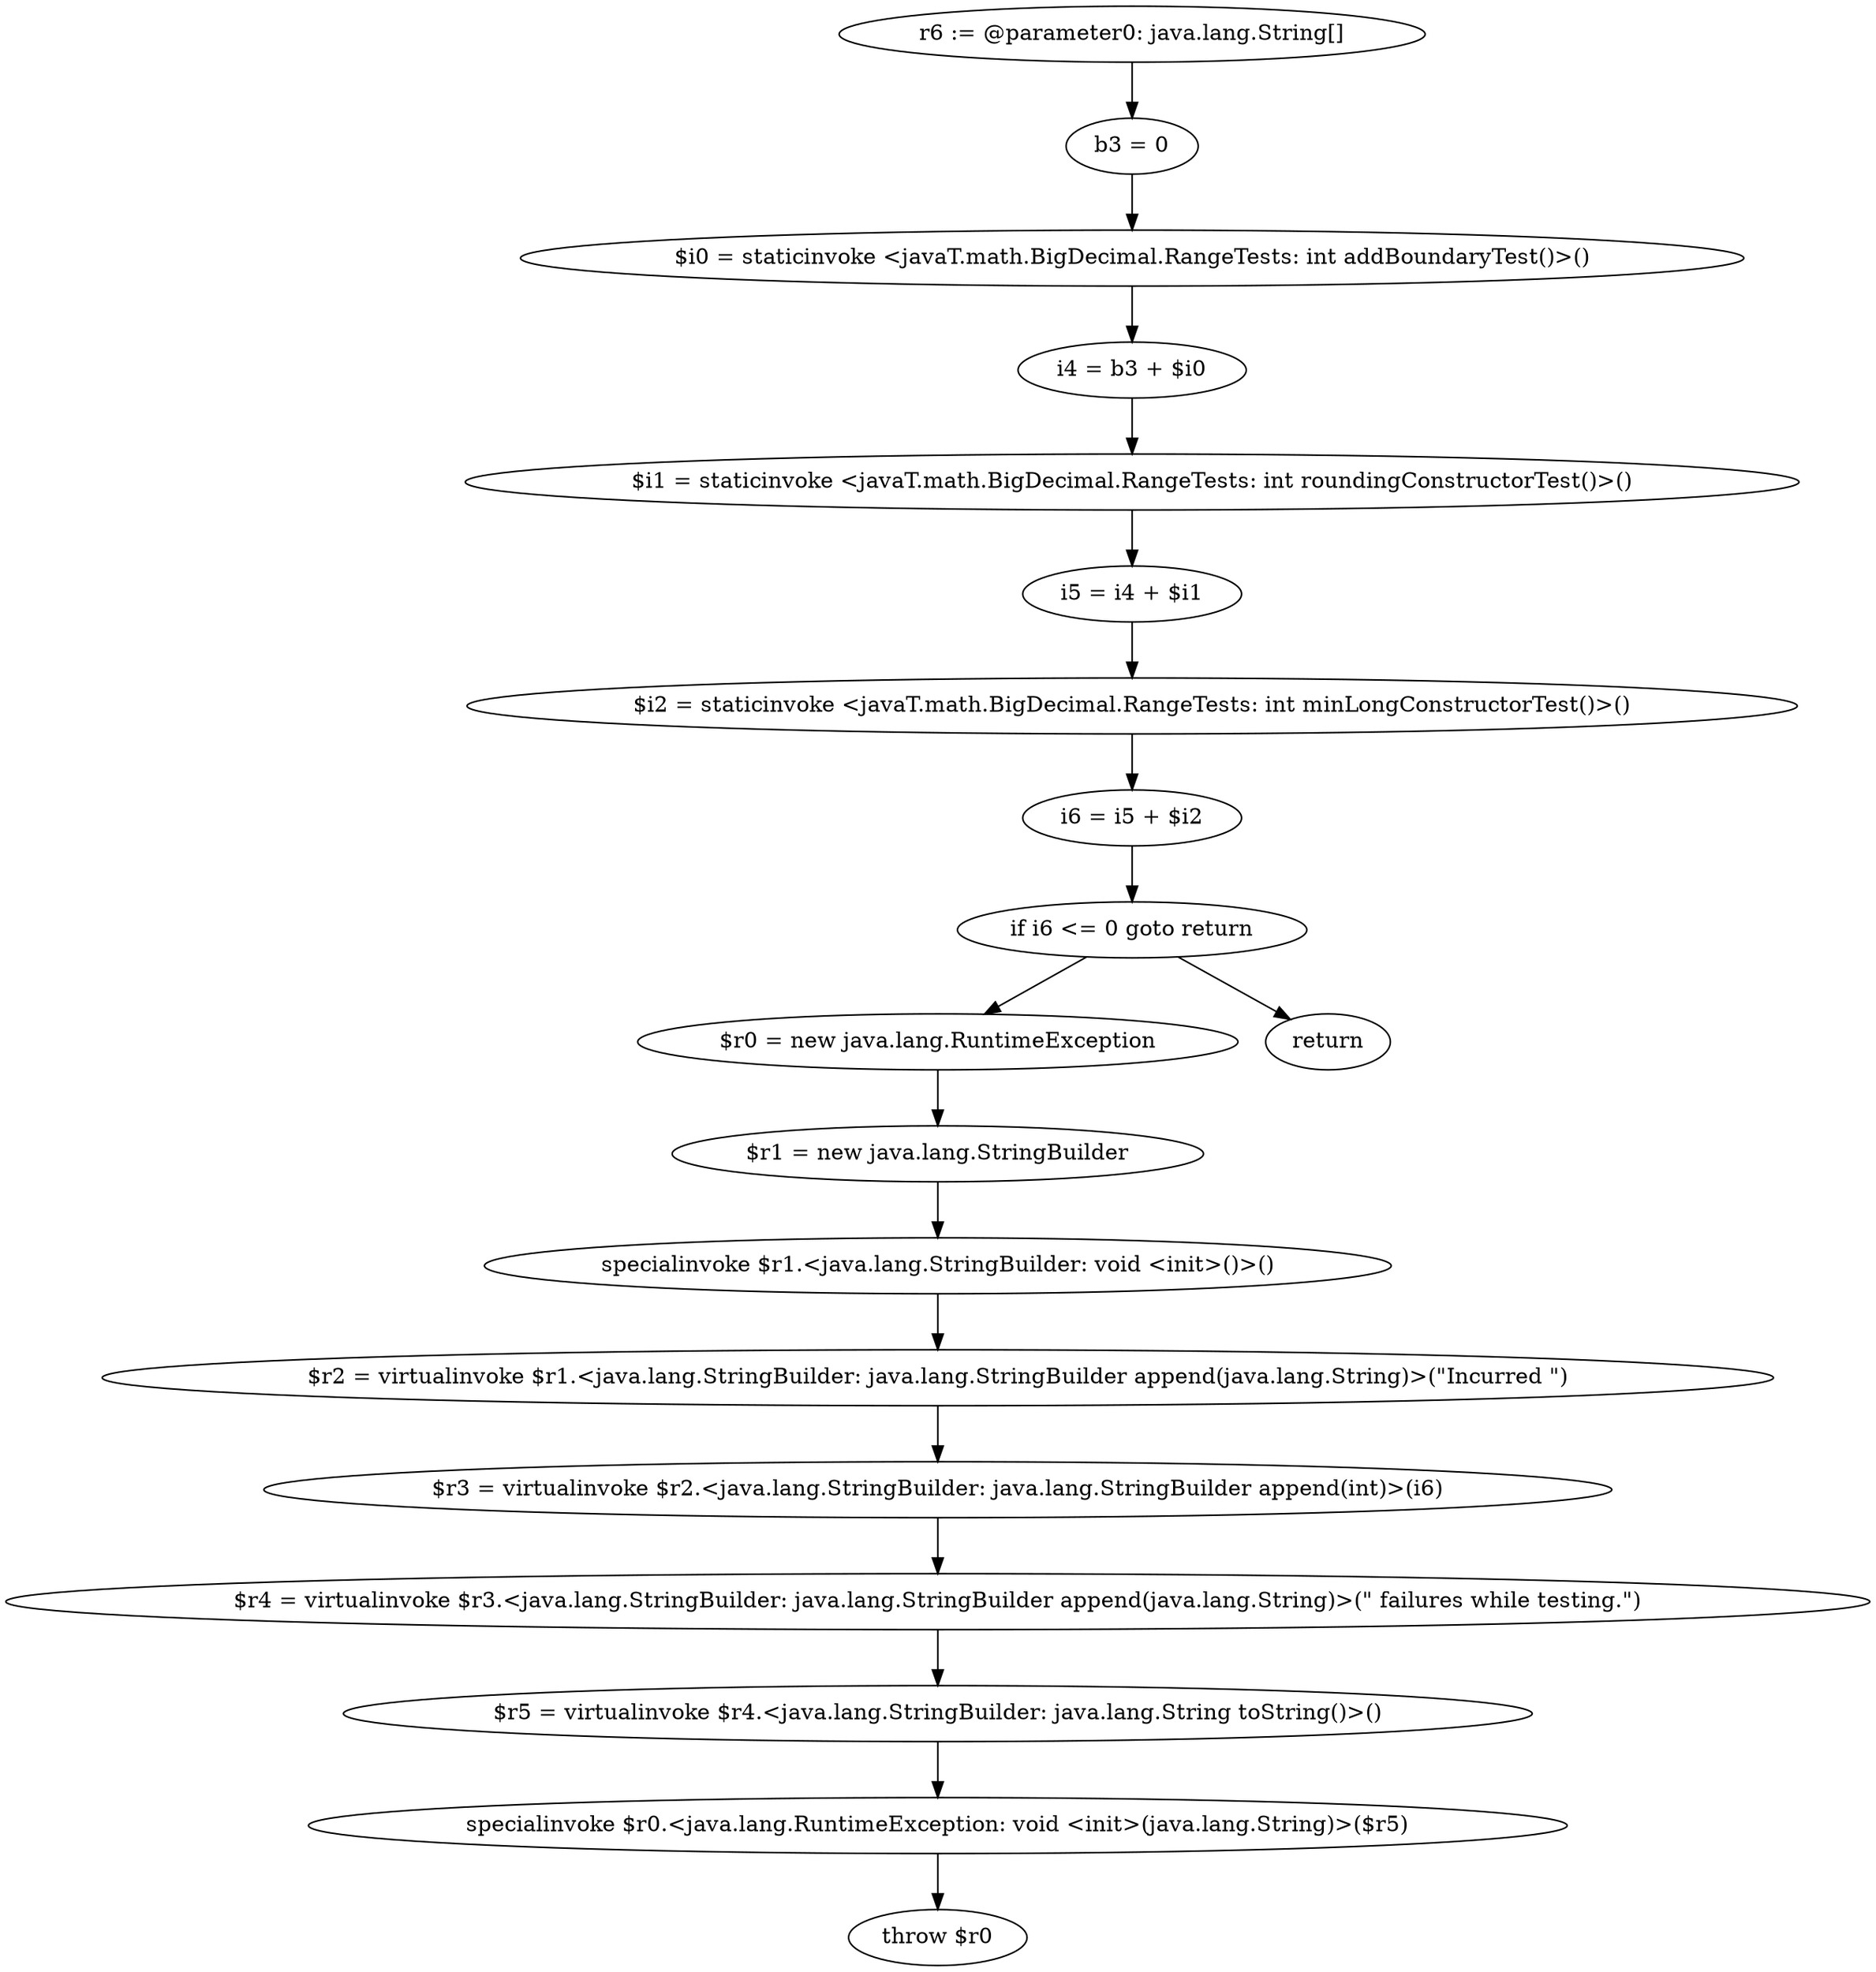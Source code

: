 digraph "unitGraph" {
    "r6 := @parameter0: java.lang.String[]"
    "b3 = 0"
    "$i0 = staticinvoke <javaT.math.BigDecimal.RangeTests: int addBoundaryTest()>()"
    "i4 = b3 + $i0"
    "$i1 = staticinvoke <javaT.math.BigDecimal.RangeTests: int roundingConstructorTest()>()"
    "i5 = i4 + $i1"
    "$i2 = staticinvoke <javaT.math.BigDecimal.RangeTests: int minLongConstructorTest()>()"
    "i6 = i5 + $i2"
    "if i6 <= 0 goto return"
    "$r0 = new java.lang.RuntimeException"
    "$r1 = new java.lang.StringBuilder"
    "specialinvoke $r1.<java.lang.StringBuilder: void <init>()>()"
    "$r2 = virtualinvoke $r1.<java.lang.StringBuilder: java.lang.StringBuilder append(java.lang.String)>(\"Incurred \")"
    "$r3 = virtualinvoke $r2.<java.lang.StringBuilder: java.lang.StringBuilder append(int)>(i6)"
    "$r4 = virtualinvoke $r3.<java.lang.StringBuilder: java.lang.StringBuilder append(java.lang.String)>(\" failures while testing.\")"
    "$r5 = virtualinvoke $r4.<java.lang.StringBuilder: java.lang.String toString()>()"
    "specialinvoke $r0.<java.lang.RuntimeException: void <init>(java.lang.String)>($r5)"
    "throw $r0"
    "return"
    "r6 := @parameter0: java.lang.String[]"->"b3 = 0";
    "b3 = 0"->"$i0 = staticinvoke <javaT.math.BigDecimal.RangeTests: int addBoundaryTest()>()";
    "$i0 = staticinvoke <javaT.math.BigDecimal.RangeTests: int addBoundaryTest()>()"->"i4 = b3 + $i0";
    "i4 = b3 + $i0"->"$i1 = staticinvoke <javaT.math.BigDecimal.RangeTests: int roundingConstructorTest()>()";
    "$i1 = staticinvoke <javaT.math.BigDecimal.RangeTests: int roundingConstructorTest()>()"->"i5 = i4 + $i1";
    "i5 = i4 + $i1"->"$i2 = staticinvoke <javaT.math.BigDecimal.RangeTests: int minLongConstructorTest()>()";
    "$i2 = staticinvoke <javaT.math.BigDecimal.RangeTests: int minLongConstructorTest()>()"->"i6 = i5 + $i2";
    "i6 = i5 + $i2"->"if i6 <= 0 goto return";
    "if i6 <= 0 goto return"->"$r0 = new java.lang.RuntimeException";
    "if i6 <= 0 goto return"->"return";
    "$r0 = new java.lang.RuntimeException"->"$r1 = new java.lang.StringBuilder";
    "$r1 = new java.lang.StringBuilder"->"specialinvoke $r1.<java.lang.StringBuilder: void <init>()>()";
    "specialinvoke $r1.<java.lang.StringBuilder: void <init>()>()"->"$r2 = virtualinvoke $r1.<java.lang.StringBuilder: java.lang.StringBuilder append(java.lang.String)>(\"Incurred \")";
    "$r2 = virtualinvoke $r1.<java.lang.StringBuilder: java.lang.StringBuilder append(java.lang.String)>(\"Incurred \")"->"$r3 = virtualinvoke $r2.<java.lang.StringBuilder: java.lang.StringBuilder append(int)>(i6)";
    "$r3 = virtualinvoke $r2.<java.lang.StringBuilder: java.lang.StringBuilder append(int)>(i6)"->"$r4 = virtualinvoke $r3.<java.lang.StringBuilder: java.lang.StringBuilder append(java.lang.String)>(\" failures while testing.\")";
    "$r4 = virtualinvoke $r3.<java.lang.StringBuilder: java.lang.StringBuilder append(java.lang.String)>(\" failures while testing.\")"->"$r5 = virtualinvoke $r4.<java.lang.StringBuilder: java.lang.String toString()>()";
    "$r5 = virtualinvoke $r4.<java.lang.StringBuilder: java.lang.String toString()>()"->"specialinvoke $r0.<java.lang.RuntimeException: void <init>(java.lang.String)>($r5)";
    "specialinvoke $r0.<java.lang.RuntimeException: void <init>(java.lang.String)>($r5)"->"throw $r0";
}
